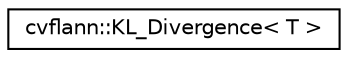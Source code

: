 digraph "Graphical Class Hierarchy"
{
 // LATEX_PDF_SIZE
  edge [fontname="Helvetica",fontsize="10",labelfontname="Helvetica",labelfontsize="10"];
  node [fontname="Helvetica",fontsize="10",shape=record];
  rankdir="LR";
  Node0 [label="cvflann::KL_Divergence\< T \>",height=0.2,width=0.4,color="black", fillcolor="white", style="filled",URL="$structcvflann_1_1_k_l___divergence.html",tooltip=" "];
}
